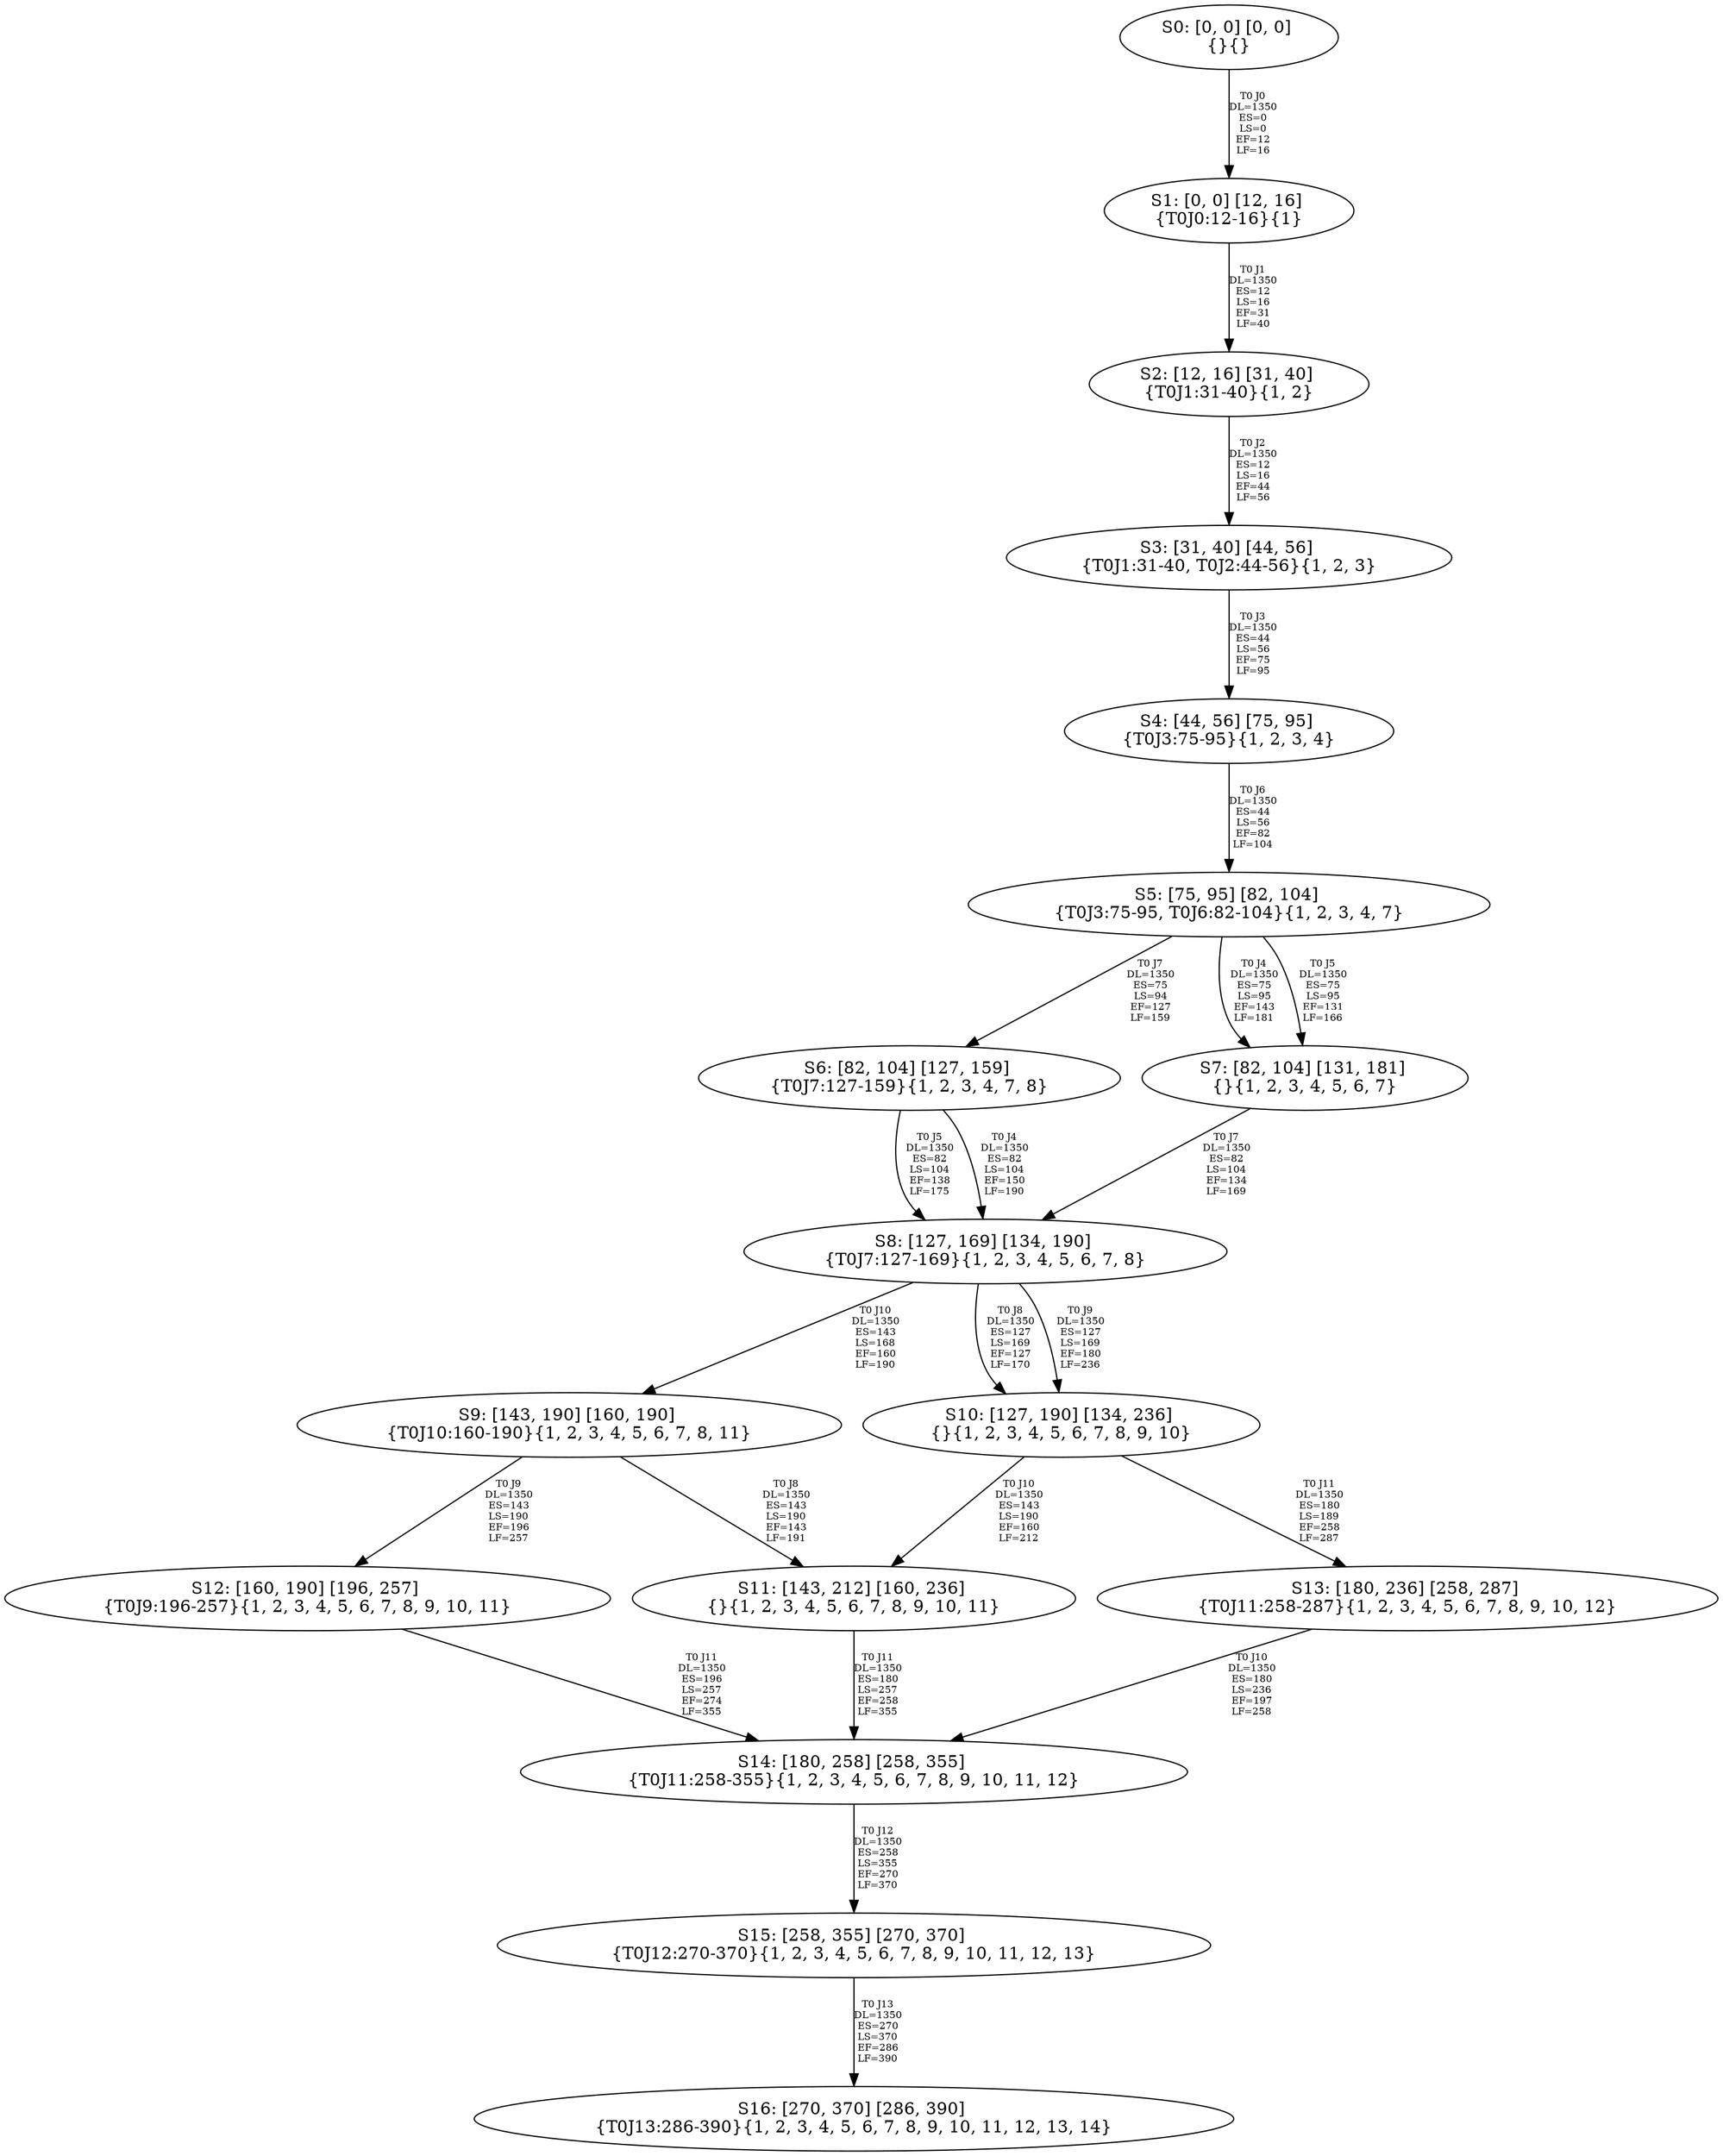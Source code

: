 digraph {
	S0[label="S0: [0, 0] [0, 0] \n{}{}"];
	S1[label="S1: [0, 0] [12, 16] \n{T0J0:12-16}{1}"];
	S2[label="S2: [12, 16] [31, 40] \n{T0J1:31-40}{1, 2}"];
	S3[label="S3: [31, 40] [44, 56] \n{T0J1:31-40, T0J2:44-56}{1, 2, 3}"];
	S4[label="S4: [44, 56] [75, 95] \n{T0J3:75-95}{1, 2, 3, 4}"];
	S5[label="S5: [75, 95] [82, 104] \n{T0J3:75-95, T0J6:82-104}{1, 2, 3, 4, 7}"];
	S6[label="S6: [82, 104] [127, 159] \n{T0J7:127-159}{1, 2, 3, 4, 7, 8}"];
	S7[label="S7: [82, 104] [131, 181] \n{}{1, 2, 3, 4, 5, 6, 7}"];
	S8[label="S8: [127, 169] [134, 190] \n{T0J7:127-169}{1, 2, 3, 4, 5, 6, 7, 8}"];
	S9[label="S9: [143, 190] [160, 190] \n{T0J10:160-190}{1, 2, 3, 4, 5, 6, 7, 8, 11}"];
	S10[label="S10: [127, 190] [134, 236] \n{}{1, 2, 3, 4, 5, 6, 7, 8, 9, 10}"];
	S11[label="S11: [143, 212] [160, 236] \n{}{1, 2, 3, 4, 5, 6, 7, 8, 9, 10, 11}"];
	S12[label="S12: [160, 190] [196, 257] \n{T0J9:196-257}{1, 2, 3, 4, 5, 6, 7, 8, 9, 10, 11}"];
	S13[label="S13: [180, 236] [258, 287] \n{T0J11:258-287}{1, 2, 3, 4, 5, 6, 7, 8, 9, 10, 12}"];
	S14[label="S14: [180, 258] [258, 355] \n{T0J11:258-355}{1, 2, 3, 4, 5, 6, 7, 8, 9, 10, 11, 12}"];
	S15[label="S15: [258, 355] [270, 370] \n{T0J12:270-370}{1, 2, 3, 4, 5, 6, 7, 8, 9, 10, 11, 12, 13}"];
	S16[label="S16: [270, 370] [286, 390] \n{T0J13:286-390}{1, 2, 3, 4, 5, 6, 7, 8, 9, 10, 11, 12, 13, 14}"];
	S0 -> S1[label="T0 J0\nDL=1350\nES=0\nLS=0\nEF=12\nLF=16",fontsize=8];
	S1 -> S2[label="T0 J1\nDL=1350\nES=12\nLS=16\nEF=31\nLF=40",fontsize=8];
	S2 -> S3[label="T0 J2\nDL=1350\nES=12\nLS=16\nEF=44\nLF=56",fontsize=8];
	S3 -> S4[label="T0 J3\nDL=1350\nES=44\nLS=56\nEF=75\nLF=95",fontsize=8];
	S4 -> S5[label="T0 J6\nDL=1350\nES=44\nLS=56\nEF=82\nLF=104",fontsize=8];
	S5 -> S7[label="T0 J4\nDL=1350\nES=75\nLS=95\nEF=143\nLF=181",fontsize=8];
	S5 -> S7[label="T0 J5\nDL=1350\nES=75\nLS=95\nEF=131\nLF=166",fontsize=8];
	S5 -> S6[label="T0 J7\nDL=1350\nES=75\nLS=94\nEF=127\nLF=159",fontsize=8];
	S6 -> S8[label="T0 J4\nDL=1350\nES=82\nLS=104\nEF=150\nLF=190",fontsize=8];
	S6 -> S8[label="T0 J5\nDL=1350\nES=82\nLS=104\nEF=138\nLF=175",fontsize=8];
	S7 -> S8[label="T0 J7\nDL=1350\nES=82\nLS=104\nEF=134\nLF=169",fontsize=8];
	S8 -> S10[label="T0 J8\nDL=1350\nES=127\nLS=169\nEF=127\nLF=170",fontsize=8];
	S8 -> S10[label="T0 J9\nDL=1350\nES=127\nLS=169\nEF=180\nLF=236",fontsize=8];
	S8 -> S9[label="T0 J10\nDL=1350\nES=143\nLS=168\nEF=160\nLF=190",fontsize=8];
	S9 -> S11[label="T0 J8\nDL=1350\nES=143\nLS=190\nEF=143\nLF=191",fontsize=8];
	S9 -> S12[label="T0 J9\nDL=1350\nES=143\nLS=190\nEF=196\nLF=257",fontsize=8];
	S10 -> S11[label="T0 J10\nDL=1350\nES=143\nLS=190\nEF=160\nLF=212",fontsize=8];
	S10 -> S13[label="T0 J11\nDL=1350\nES=180\nLS=189\nEF=258\nLF=287",fontsize=8];
	S11 -> S14[label="T0 J11\nDL=1350\nES=180\nLS=257\nEF=258\nLF=355",fontsize=8];
	S12 -> S14[label="T0 J11\nDL=1350\nES=196\nLS=257\nEF=274\nLF=355",fontsize=8];
	S13 -> S14[label="T0 J10\nDL=1350\nES=180\nLS=236\nEF=197\nLF=258",fontsize=8];
	S14 -> S15[label="T0 J12\nDL=1350\nES=258\nLS=355\nEF=270\nLF=370",fontsize=8];
	S15 -> S16[label="T0 J13\nDL=1350\nES=270\nLS=370\nEF=286\nLF=390",fontsize=8];
}
